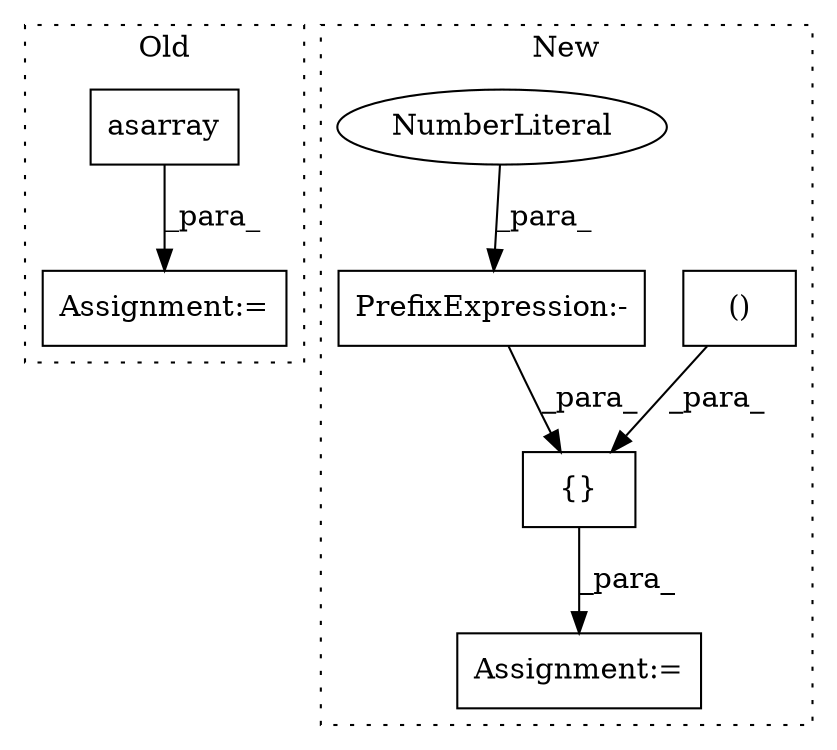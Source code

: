 digraph G {
subgraph cluster0 {
1 [label="asarray" a="32" s="569,604" l="8,1" shape="box"];
4 [label="Assignment:=" a="7" s="562" l="1" shape="box"];
label = "Old";
style="dotted";
}
subgraph cluster1 {
2 [label="{}" a="4" s="602,656" l="6,2" shape="box"];
3 [label="Assignment:=" a="7" s="577" l="1" shape="box"];
5 [label="()" a="106" s="636" l="20" shape="box"];
6 [label="PrefixExpression:-" a="38" s="608" l="1" shape="box"];
7 [label="NumberLiteral" a="34" s="609" l="3" shape="ellipse"];
label = "New";
style="dotted";
}
1 -> 4 [label="_para_"];
2 -> 3 [label="_para_"];
5 -> 2 [label="_para_"];
6 -> 2 [label="_para_"];
7 -> 6 [label="_para_"];
}
